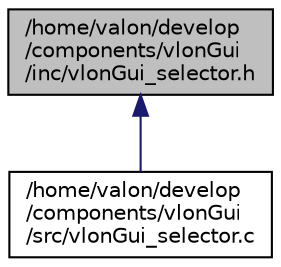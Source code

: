 digraph "/home/valon/develop/components/vlonGui/inc/vlonGui_selector.h"
{
  edge [fontname="Helvetica",fontsize="10",labelfontname="Helvetica",labelfontsize="10"];
  node [fontname="Helvetica",fontsize="10",shape=record];
  Node4 [label="/home/valon/develop\l/components/vlonGui\l/inc/vlonGui_selector.h",height=0.2,width=0.4,color="black", fillcolor="grey75", style="filled", fontcolor="black"];
  Node4 -> Node5 [dir="back",color="midnightblue",fontsize="10",style="solid",fontname="Helvetica"];
  Node5 [label="/home/valon/develop\l/components/vlonGui\l/src/vlonGui_selector.c",height=0.2,width=0.4,color="black", fillcolor="white", style="filled",URL="$vlonGui__selector_8c.html"];
}
